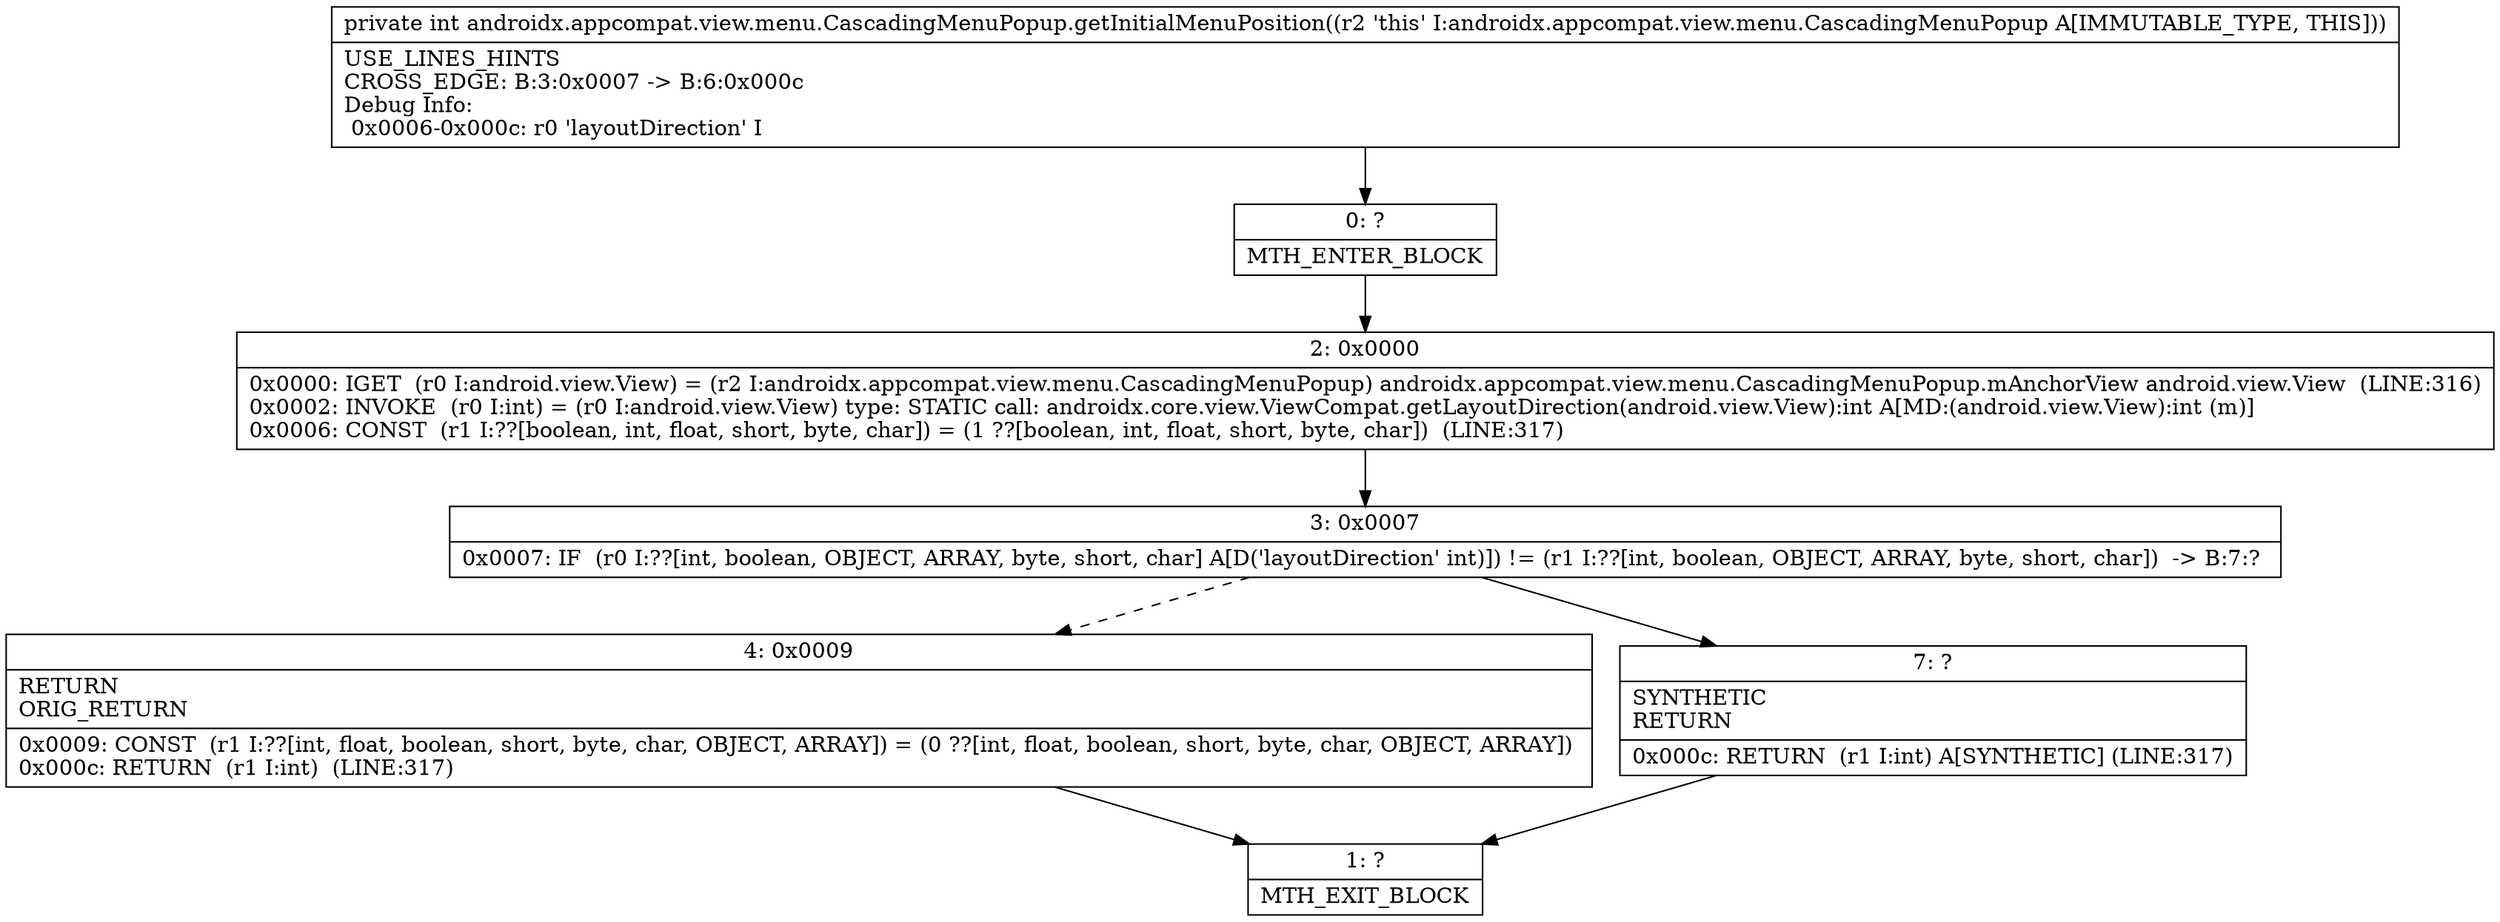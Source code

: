 digraph "CFG forandroidx.appcompat.view.menu.CascadingMenuPopup.getInitialMenuPosition()I" {
Node_0 [shape=record,label="{0\:\ ?|MTH_ENTER_BLOCK\l}"];
Node_2 [shape=record,label="{2\:\ 0x0000|0x0000: IGET  (r0 I:android.view.View) = (r2 I:androidx.appcompat.view.menu.CascadingMenuPopup) androidx.appcompat.view.menu.CascadingMenuPopup.mAnchorView android.view.View  (LINE:316)\l0x0002: INVOKE  (r0 I:int) = (r0 I:android.view.View) type: STATIC call: androidx.core.view.ViewCompat.getLayoutDirection(android.view.View):int A[MD:(android.view.View):int (m)]\l0x0006: CONST  (r1 I:??[boolean, int, float, short, byte, char]) = (1 ??[boolean, int, float, short, byte, char])  (LINE:317)\l}"];
Node_3 [shape=record,label="{3\:\ 0x0007|0x0007: IF  (r0 I:??[int, boolean, OBJECT, ARRAY, byte, short, char] A[D('layoutDirection' int)]) != (r1 I:??[int, boolean, OBJECT, ARRAY, byte, short, char])  \-\> B:7:? \l}"];
Node_4 [shape=record,label="{4\:\ 0x0009|RETURN\lORIG_RETURN\l|0x0009: CONST  (r1 I:??[int, float, boolean, short, byte, char, OBJECT, ARRAY]) = (0 ??[int, float, boolean, short, byte, char, OBJECT, ARRAY]) \l0x000c: RETURN  (r1 I:int)  (LINE:317)\l}"];
Node_1 [shape=record,label="{1\:\ ?|MTH_EXIT_BLOCK\l}"];
Node_7 [shape=record,label="{7\:\ ?|SYNTHETIC\lRETURN\l|0x000c: RETURN  (r1 I:int) A[SYNTHETIC] (LINE:317)\l}"];
MethodNode[shape=record,label="{private int androidx.appcompat.view.menu.CascadingMenuPopup.getInitialMenuPosition((r2 'this' I:androidx.appcompat.view.menu.CascadingMenuPopup A[IMMUTABLE_TYPE, THIS]))  | USE_LINES_HINTS\lCROSS_EDGE: B:3:0x0007 \-\> B:6:0x000c\lDebug Info:\l  0x0006\-0x000c: r0 'layoutDirection' I\l}"];
MethodNode -> Node_0;Node_0 -> Node_2;
Node_2 -> Node_3;
Node_3 -> Node_4[style=dashed];
Node_3 -> Node_7;
Node_4 -> Node_1;
Node_7 -> Node_1;
}

